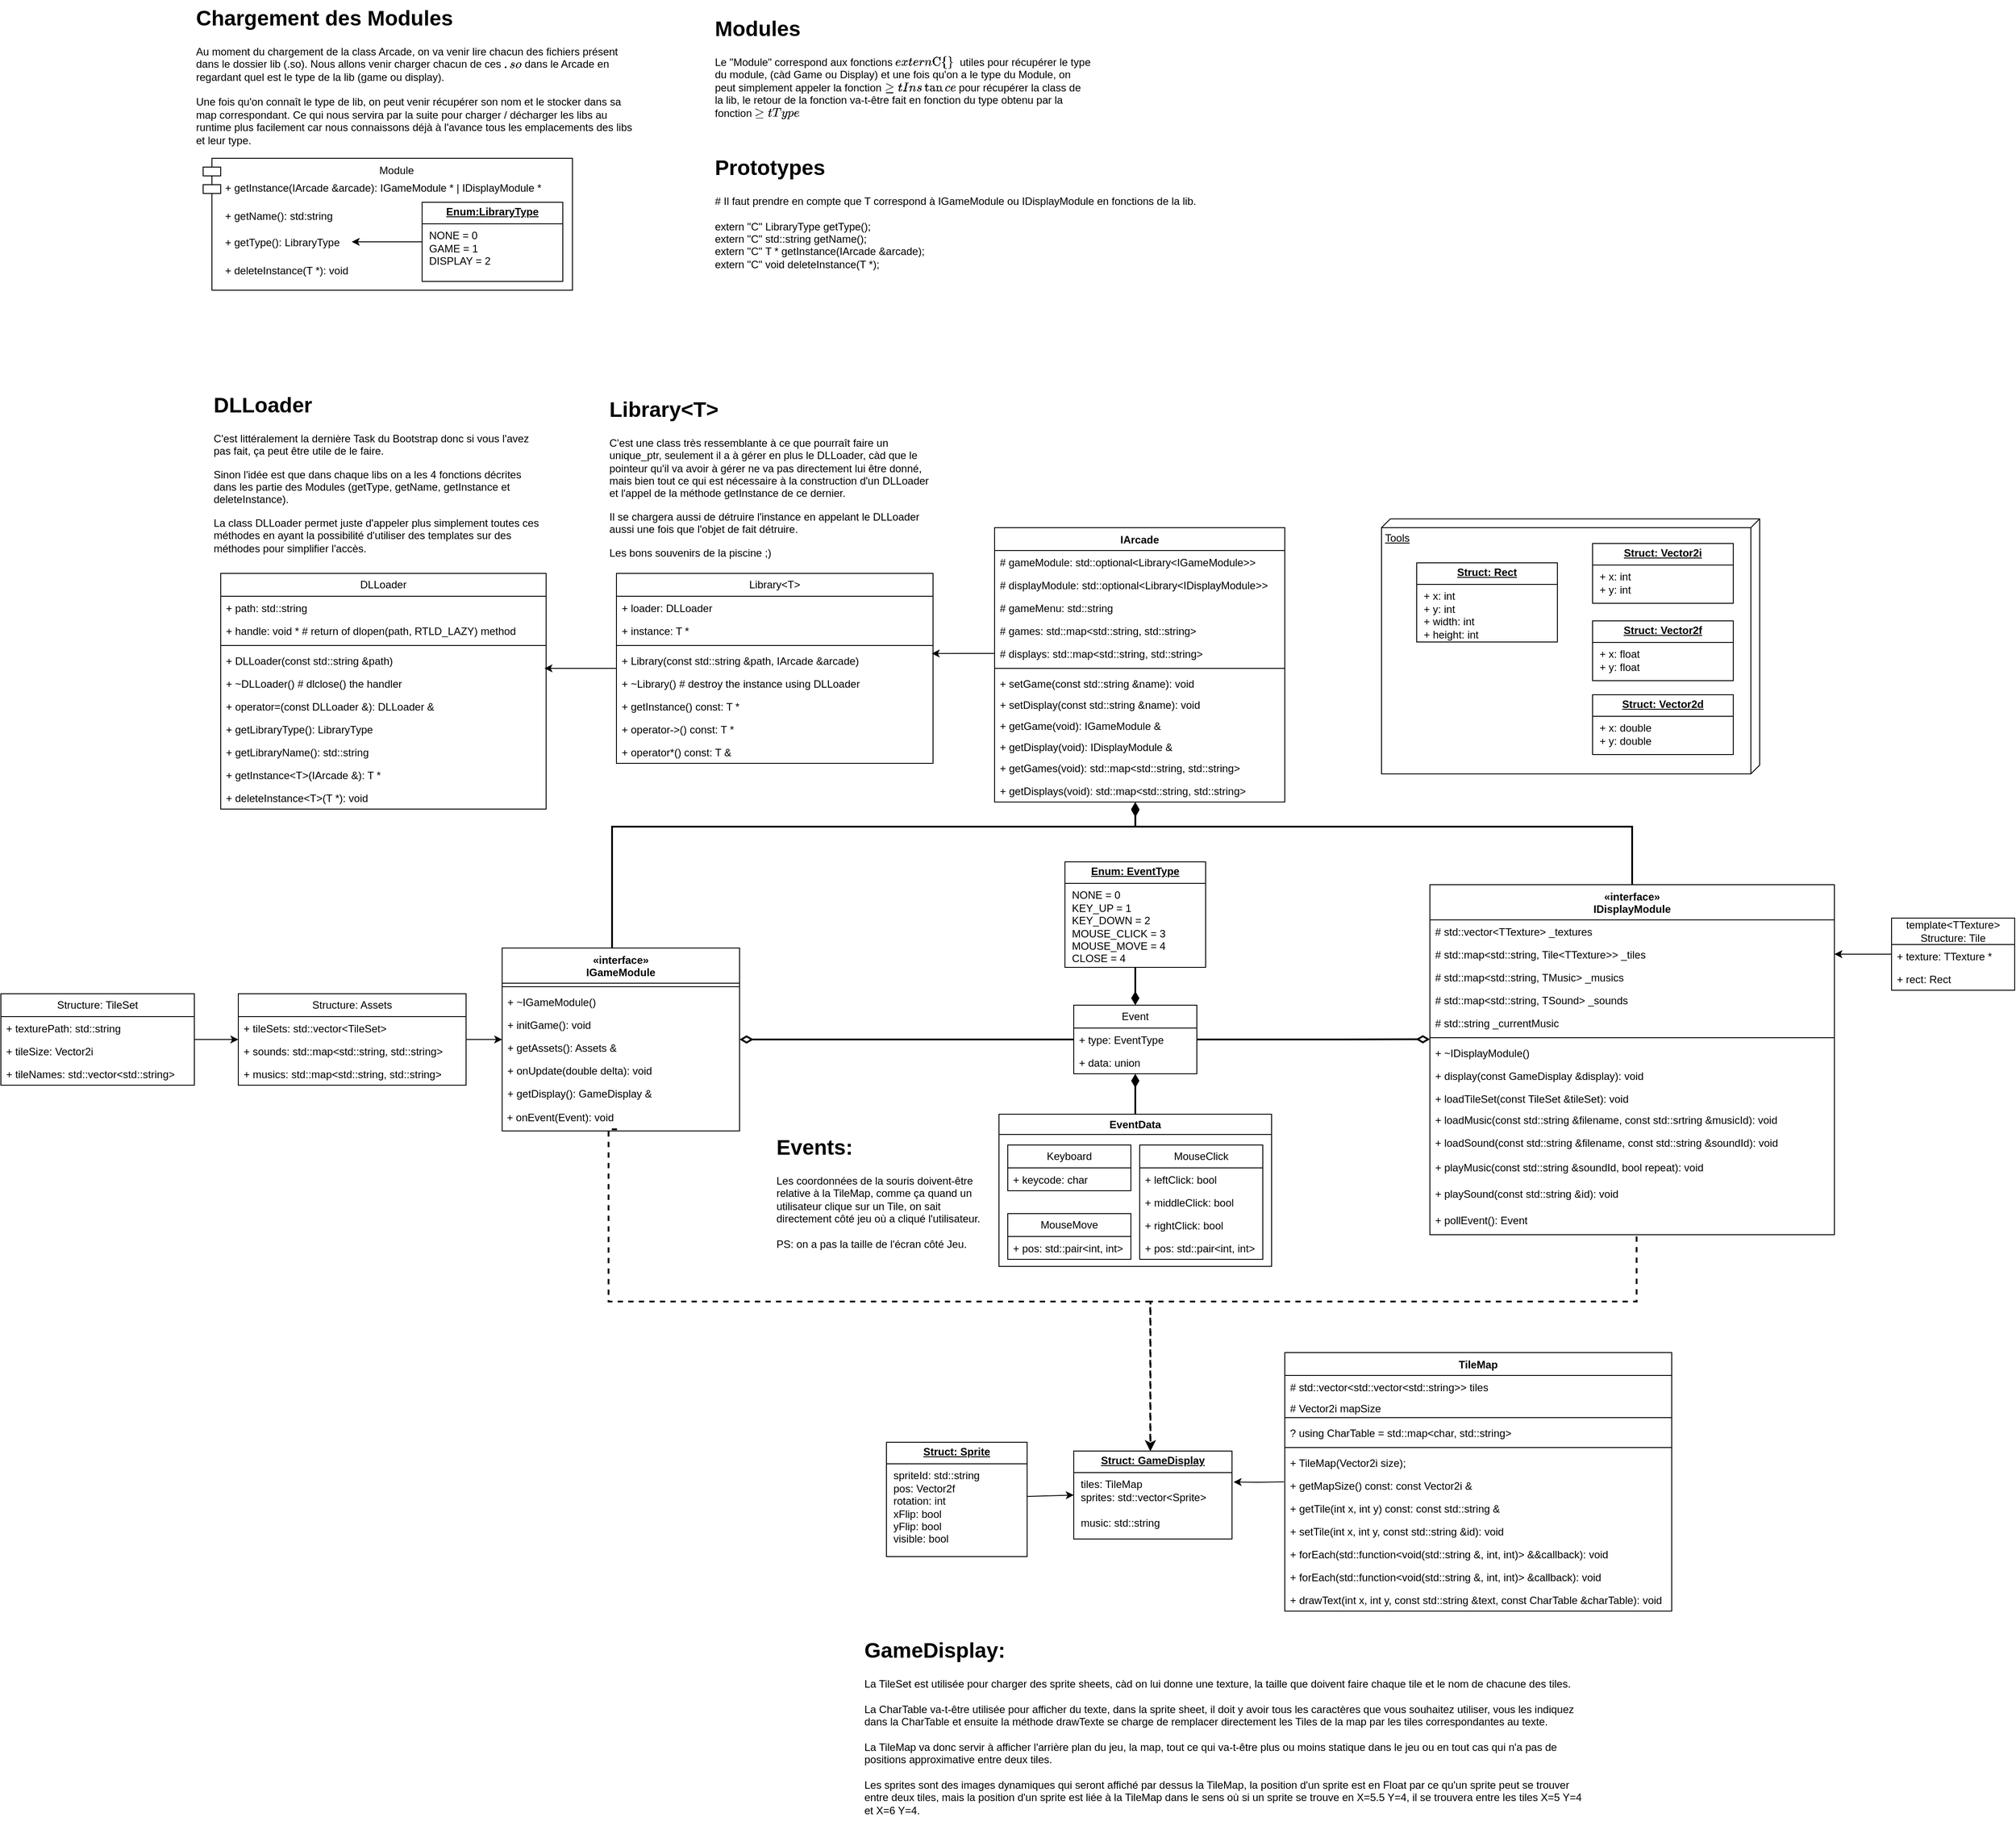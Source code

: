 <mxfile version="24.0.8" type="github">
  <diagram id="C5RBs43oDa-KdzZeNtuy" name="Page-1">
    <mxGraphModel dx="6407" dy="4851" grid="1" gridSize="10" guides="1" tooltips="1" connect="1" arrows="1" fold="1" page="1" pageScale="1" pageWidth="827" pageHeight="1169" math="0" shadow="0">
      <root>
        <mxCell id="WIyWlLk6GJQsqaUBKTNV-0" />
        <mxCell id="WIyWlLk6GJQsqaUBKTNV-1" parent="WIyWlLk6GJQsqaUBKTNV-0" />
        <mxCell id="aNfsqs1KKAg-LSt-RlZ3-6" value="Tools" style="verticalAlign=top;align=left;spacingTop=8;spacingLeft=2;spacingRight=12;shape=cube;size=10;direction=south;fontStyle=4;html=1;whiteSpace=wrap;" parent="WIyWlLk6GJQsqaUBKTNV-1" vertex="1">
          <mxGeometry x="1230" y="-710" width="430" height="290" as="geometry" />
        </mxCell>
        <mxCell id="KaFHptWk-zY7Z1poEmYC-23" style="edgeStyle=orthogonalEdgeStyle;rounded=0;orthogonalLoop=1;jettySize=auto;html=1;strokeWidth=2;endArrow=diamondThin;endFill=1;endSize=10;exitX=0.5;exitY=0.04;exitDx=0;exitDy=0;exitPerimeter=0;entryX=0.485;entryY=1.045;entryDx=0;entryDy=0;entryPerimeter=0;" parent="WIyWlLk6GJQsqaUBKTNV-1" source="KaFHptWk-zY7Z1poEmYC-2" target="IdPDv9dgJC-r_73cXI5t-18" edge="1">
          <mxGeometry relative="1" as="geometry">
            <Array as="points">
              <mxPoint x="355" y="-360" />
              <mxPoint x="951" y="-360" />
            </Array>
            <mxPoint x="950" y="-410" as="targetPoint" />
          </mxGeometry>
        </mxCell>
        <mxCell id="KaFHptWk-zY7Z1poEmYC-2" value="«interface»&lt;br style=&quot;border-color: var(--border-color); font-weight: 400;&quot;&gt;IGameModule" style="swimlane;fontStyle=1;align=center;verticalAlign=top;childLayout=stackLayout;horizontal=1;startSize=40;horizontalStack=0;resizeParent=1;resizeParentMax=0;resizeLast=0;collapsible=1;marginBottom=0;whiteSpace=wrap;html=1;" parent="WIyWlLk6GJQsqaUBKTNV-1" vertex="1">
          <mxGeometry x="230" y="-222" width="270" height="208" as="geometry" />
        </mxCell>
        <mxCell id="KaFHptWk-zY7Z1poEmYC-4" value="" style="line;strokeWidth=1;fillColor=none;align=left;verticalAlign=middle;spacingTop=-1;spacingLeft=3;spacingRight=3;rotatable=0;labelPosition=right;points=[];portConstraint=eastwest;strokeColor=inherit;" parent="KaFHptWk-zY7Z1poEmYC-2" vertex="1">
          <mxGeometry y="40" width="270" height="8" as="geometry" />
        </mxCell>
        <mxCell id="38xna_vCktXDgAspyVVN-0" value="+ ~IGameModule()" style="text;strokeColor=none;fillColor=none;align=left;verticalAlign=top;spacingLeft=4;spacingRight=4;overflow=hidden;rotatable=0;points=[[0,0.5],[1,0.5]];portConstraint=eastwest;whiteSpace=wrap;html=1;" parent="KaFHptWk-zY7Z1poEmYC-2" vertex="1">
          <mxGeometry y="48" width="270" height="26" as="geometry" />
        </mxCell>
        <mxCell id="cOdasdh9hbkGF6RT2Ai4-34" value="+ initGame(): void" style="text;strokeColor=none;fillColor=none;align=left;verticalAlign=top;spacingLeft=4;spacingRight=4;overflow=hidden;rotatable=0;points=[[0,0.5],[1,0.5]];portConstraint=eastwest;whiteSpace=wrap;html=1;" vertex="1" parent="KaFHptWk-zY7Z1poEmYC-2">
          <mxGeometry y="74" width="270" height="26" as="geometry" />
        </mxCell>
        <mxCell id="6steR2QZ-ECjCt31r1JL-2" value="+ getAssets(): Assets &amp;amp;" style="text;strokeColor=none;fillColor=none;align=left;verticalAlign=top;spacingLeft=4;spacingRight=4;overflow=hidden;rotatable=0;points=[[0,0.5],[1,0.5]];portConstraint=eastwest;whiteSpace=wrap;html=1;" parent="KaFHptWk-zY7Z1poEmYC-2" vertex="1">
          <mxGeometry y="100" width="270" height="26" as="geometry" />
        </mxCell>
        <mxCell id="SAdS1VHzF3rAkhDOAL3j-0" value="&lt;div&gt;&lt;span style=&quot;background-color: initial;&quot;&gt;+ onUpdate(double delta): void&lt;/span&gt;&lt;br&gt;&lt;/div&gt;" style="text;strokeColor=none;fillColor=none;align=left;verticalAlign=top;spacingLeft=4;spacingRight=4;overflow=hidden;rotatable=0;points=[[0,0.5],[1,0.5]];portConstraint=eastwest;whiteSpace=wrap;html=1;" parent="KaFHptWk-zY7Z1poEmYC-2" vertex="1">
          <mxGeometry y="126" width="270" height="26" as="geometry" />
        </mxCell>
        <mxCell id="KaFHptWk-zY7Z1poEmYC-5" value="+ getDisplay(): GameDisplay &amp;amp;" style="text;strokeColor=none;fillColor=none;align=left;verticalAlign=top;spacingLeft=4;spacingRight=4;overflow=hidden;rotatable=0;points=[[0,0.5],[1,0.5]];portConstraint=eastwest;whiteSpace=wrap;html=1;" parent="KaFHptWk-zY7Z1poEmYC-2" vertex="1">
          <mxGeometry y="152" width="270" height="26" as="geometry" />
        </mxCell>
        <mxCell id="npStlnrnFKDRnEs1ksKJ-2" value="&amp;nbsp;+ onEvent(Event): void" style="text;html=1;align=left;verticalAlign=middle;whiteSpace=wrap;rounded=0;" parent="KaFHptWk-zY7Z1poEmYC-2" vertex="1">
          <mxGeometry y="178" width="270" height="30" as="geometry" />
        </mxCell>
        <mxCell id="KaFHptWk-zY7Z1poEmYC-24" style="edgeStyle=orthogonalEdgeStyle;rounded=0;orthogonalLoop=1;jettySize=auto;html=1;endArrow=diamondThin;endFill=1;endSize=10;strokeWidth=2;" parent="WIyWlLk6GJQsqaUBKTNV-1" source="KaFHptWk-zY7Z1poEmYC-6" target="KaFHptWk-zY7Z1poEmYC-18" edge="1">
          <mxGeometry relative="1" as="geometry">
            <Array as="points">
              <mxPoint x="1515" y="-360" />
              <mxPoint x="950" y="-360" />
            </Array>
          </mxGeometry>
        </mxCell>
        <mxCell id="KaFHptWk-zY7Z1poEmYC-6" value="«interface»&lt;br style=&quot;border-color: var(--border-color); font-weight: 400;&quot;&gt;IDisplayModule" style="swimlane;fontStyle=1;align=center;verticalAlign=top;childLayout=stackLayout;horizontal=1;startSize=40;horizontalStack=0;resizeParent=1;resizeParentMax=0;resizeLast=0;collapsible=1;marginBottom=0;whiteSpace=wrap;html=1;" parent="WIyWlLk6GJQsqaUBKTNV-1" vertex="1">
          <mxGeometry x="1285" y="-294" width="460" height="398" as="geometry" />
        </mxCell>
        <mxCell id="sR85MrozDsIPAA1m85it-4" value="# std::vector&amp;lt;TTexture&amp;gt; _textures" style="text;strokeColor=none;fillColor=none;align=left;verticalAlign=top;spacingLeft=4;spacingRight=4;overflow=hidden;rotatable=0;points=[[0,0.5],[1,0.5]];portConstraint=eastwest;whiteSpace=wrap;html=1;" parent="KaFHptWk-zY7Z1poEmYC-6" vertex="1">
          <mxGeometry y="40" width="460" height="26" as="geometry" />
        </mxCell>
        <mxCell id="cOdasdh9hbkGF6RT2Ai4-23" value="# std::map&amp;lt;std::string, Tile&amp;lt;TTexture&amp;gt;&amp;gt; _tiles" style="text;strokeColor=none;fillColor=none;align=left;verticalAlign=top;spacingLeft=4;spacingRight=4;overflow=hidden;rotatable=0;points=[[0,0.5],[1,0.5]];portConstraint=eastwest;whiteSpace=wrap;html=1;" vertex="1" parent="KaFHptWk-zY7Z1poEmYC-6">
          <mxGeometry y="66" width="460" height="26" as="geometry" />
        </mxCell>
        <mxCell id="SIB_p-6PVzf6rfN3V-g3-6" value="# std::map&amp;lt;std::string, TMusic&amp;gt; _musics" style="text;strokeColor=none;fillColor=none;align=left;verticalAlign=top;spacingLeft=4;spacingRight=4;overflow=hidden;rotatable=0;points=[[0,0.5],[1,0.5]];portConstraint=eastwest;whiteSpace=wrap;html=1;" parent="KaFHptWk-zY7Z1poEmYC-6" vertex="1">
          <mxGeometry y="92" width="460" height="26" as="geometry" />
        </mxCell>
        <mxCell id="cOdasdh9hbkGF6RT2Ai4-30" value="# std::map&amp;lt;std::string, TSound&amp;gt; _sounds" style="text;strokeColor=none;fillColor=none;align=left;verticalAlign=top;spacingLeft=4;spacingRight=4;overflow=hidden;rotatable=0;points=[[0,0.5],[1,0.5]];portConstraint=eastwest;whiteSpace=wrap;html=1;" vertex="1" parent="KaFHptWk-zY7Z1poEmYC-6">
          <mxGeometry y="118" width="460" height="26" as="geometry" />
        </mxCell>
        <mxCell id="cOdasdh9hbkGF6RT2Ai4-31" value="# std::string _currentMusic" style="text;strokeColor=none;fillColor=none;align=left;verticalAlign=top;spacingLeft=4;spacingRight=4;overflow=hidden;rotatable=0;points=[[0,0.5],[1,0.5]];portConstraint=eastwest;whiteSpace=wrap;html=1;" vertex="1" parent="KaFHptWk-zY7Z1poEmYC-6">
          <mxGeometry y="144" width="460" height="26" as="geometry" />
        </mxCell>
        <mxCell id="KaFHptWk-zY7Z1poEmYC-7" value="" style="line;strokeWidth=1;fillColor=none;align=left;verticalAlign=middle;spacingTop=-1;spacingLeft=3;spacingRight=3;rotatable=0;labelPosition=right;points=[];portConstraint=eastwest;strokeColor=inherit;" parent="KaFHptWk-zY7Z1poEmYC-6" vertex="1">
          <mxGeometry y="170" width="460" height="8" as="geometry" />
        </mxCell>
        <mxCell id="38xna_vCktXDgAspyVVN-1" value="+ ~IDisplayModule()" style="text;strokeColor=none;fillColor=none;align=left;verticalAlign=top;spacingLeft=4;spacingRight=4;overflow=hidden;rotatable=0;points=[[0,0.5],[1,0.5]];portConstraint=eastwest;whiteSpace=wrap;html=1;" parent="KaFHptWk-zY7Z1poEmYC-6" vertex="1">
          <mxGeometry y="178" width="460" height="26" as="geometry" />
        </mxCell>
        <mxCell id="KaFHptWk-zY7Z1poEmYC-8" value="+ display(const GameDisplay &amp;amp;display): void" style="text;strokeColor=none;fillColor=none;align=left;verticalAlign=top;spacingLeft=4;spacingRight=4;overflow=hidden;rotatable=0;points=[[0,0.5],[1,0.5]];portConstraint=eastwest;whiteSpace=wrap;html=1;" parent="KaFHptWk-zY7Z1poEmYC-6" vertex="1">
          <mxGeometry y="204" width="460" height="26" as="geometry" />
        </mxCell>
        <mxCell id="SAdS1VHzF3rAkhDOAL3j-1" value="+ loadTileSet(const TileSet &amp;amp;tileSet): void" style="text;strokeColor=none;fillColor=none;align=left;verticalAlign=top;spacingLeft=4;spacingRight=4;overflow=hidden;rotatable=0;points=[[0,0.5],[1,0.5]];portConstraint=eastwest;whiteSpace=wrap;html=1;" parent="KaFHptWk-zY7Z1poEmYC-6" vertex="1">
          <mxGeometry y="230" width="460" height="24" as="geometry" />
        </mxCell>
        <mxCell id="cOdasdh9hbkGF6RT2Ai4-29" value="+ loadMusic(const std::string &amp;amp;filename, const std::srtring &amp;amp;musicId): void" style="text;strokeColor=none;fillColor=none;align=left;verticalAlign=top;spacingLeft=4;spacingRight=4;overflow=hidden;rotatable=0;points=[[0,0.5],[1,0.5]];portConstraint=eastwest;whiteSpace=wrap;html=1;" vertex="1" parent="KaFHptWk-zY7Z1poEmYC-6">
          <mxGeometry y="254" width="460" height="26" as="geometry" />
        </mxCell>
        <mxCell id="SIB_p-6PVzf6rfN3V-g3-1" value="+ loadSound(const std::string &amp;amp;filename, const std::string &amp;amp;soundId): void" style="text;strokeColor=none;fillColor=none;align=left;verticalAlign=top;spacingLeft=4;spacingRight=4;overflow=hidden;rotatable=0;points=[[0,0.5],[1,0.5]];portConstraint=eastwest;whiteSpace=wrap;html=1;" parent="KaFHptWk-zY7Z1poEmYC-6" vertex="1">
          <mxGeometry y="280" width="460" height="28" as="geometry" />
        </mxCell>
        <mxCell id="SIB_p-6PVzf6rfN3V-g3-2" value="+ playMusic(const std::string &amp;amp;soundId, bool repeat): void" style="text;strokeColor=none;fillColor=none;align=left;verticalAlign=top;spacingLeft=4;spacingRight=4;overflow=hidden;rotatable=0;points=[[0,0.5],[1,0.5]];portConstraint=eastwest;whiteSpace=wrap;html=1;" parent="KaFHptWk-zY7Z1poEmYC-6" vertex="1">
          <mxGeometry y="308" width="460" height="30" as="geometry" />
        </mxCell>
        <mxCell id="SIB_p-6PVzf6rfN3V-g3-3" value="+ playSound(const std::string &amp;amp;id): void" style="text;strokeColor=none;fillColor=none;align=left;verticalAlign=top;spacingLeft=4;spacingRight=4;overflow=hidden;rotatable=0;points=[[0,0.5],[1,0.5]];portConstraint=eastwest;whiteSpace=wrap;html=1;" parent="KaFHptWk-zY7Z1poEmYC-6" vertex="1">
          <mxGeometry y="338" width="460" height="30" as="geometry" />
        </mxCell>
        <mxCell id="SAdS1VHzF3rAkhDOAL3j-2" value="+ pollEvent&lt;span style=&quot;background-color: initial;&quot;&gt;():&amp;nbsp;&lt;/span&gt;&lt;span style=&quot;background-color: initial; border-color: var(--border-color); text-align: center;&quot;&gt;Event&lt;/span&gt;" style="text;strokeColor=none;fillColor=none;align=left;verticalAlign=top;spacingLeft=4;spacingRight=4;overflow=hidden;rotatable=0;points=[[0,0.5],[1,0.5]];portConstraint=eastwest;whiteSpace=wrap;html=1;" parent="KaFHptWk-zY7Z1poEmYC-6" vertex="1">
          <mxGeometry y="368" width="460" height="30" as="geometry" />
        </mxCell>
        <mxCell id="IdPDv9dgJC-r_73cXI5t-34" style="edgeStyle=orthogonalEdgeStyle;rounded=0;orthogonalLoop=1;jettySize=auto;html=1;entryX=1.01;entryY=0.352;entryDx=0;entryDy=0;entryPerimeter=0;" parent="WIyWlLk6GJQsqaUBKTNV-1" target="IdPDv9dgJC-r_73cXI5t-32" edge="1">
          <mxGeometry relative="1" as="geometry">
            <mxPoint x="1119" y="385" as="sourcePoint" />
          </mxGeometry>
        </mxCell>
        <mxCell id="KaFHptWk-zY7Z1poEmYC-18" value="IArcade" style="swimlane;fontStyle=1;align=center;verticalAlign=top;childLayout=stackLayout;horizontal=1;startSize=26;horizontalStack=0;resizeParent=1;resizeParentMax=0;resizeLast=0;collapsible=1;marginBottom=0;whiteSpace=wrap;html=1;" parent="WIyWlLk6GJQsqaUBKTNV-1" vertex="1">
          <mxGeometry x="790" y="-700" width="330" height="312" as="geometry">
            <mxRectangle x="810" y="-650" width="80" height="30" as="alternateBounds" />
          </mxGeometry>
        </mxCell>
        <mxCell id="KaFHptWk-zY7Z1poEmYC-19" value="# gameModule: std::optional&amp;lt;Library&amp;lt;IGameModule&amp;gt;&amp;gt;" style="text;strokeColor=none;fillColor=none;align=left;verticalAlign=top;spacingLeft=4;spacingRight=4;overflow=hidden;rotatable=0;points=[[0,0.5],[1,0.5]];portConstraint=eastwest;whiteSpace=wrap;html=1;" parent="KaFHptWk-zY7Z1poEmYC-18" vertex="1">
          <mxGeometry y="26" width="330" height="26" as="geometry" />
        </mxCell>
        <mxCell id="KaFHptWk-zY7Z1poEmYC-22" value="# displayModule: std::optional&amp;lt;Library&amp;lt;IDisplayModule&amp;gt;&amp;gt;" style="text;strokeColor=none;fillColor=none;align=left;verticalAlign=top;spacingLeft=4;spacingRight=4;overflow=hidden;rotatable=0;points=[[0,0.5],[1,0.5]];portConstraint=eastwest;whiteSpace=wrap;html=1;" parent="KaFHptWk-zY7Z1poEmYC-18" vertex="1">
          <mxGeometry y="52" width="330" height="26" as="geometry" />
        </mxCell>
        <mxCell id="xLZKU2_GyRi5tWtyGkqR-31" value="# gameMenu: std::string" style="text;strokeColor=none;fillColor=none;align=left;verticalAlign=top;spacingLeft=4;spacingRight=4;overflow=hidden;rotatable=0;points=[[0,0.5],[1,0.5]];portConstraint=eastwest;whiteSpace=wrap;html=1;" parent="KaFHptWk-zY7Z1poEmYC-18" vertex="1">
          <mxGeometry y="78" width="330" height="26" as="geometry" />
        </mxCell>
        <mxCell id="xLZKU2_GyRi5tWtyGkqR-32" value="# games: std::map&amp;lt;std::string, std::string&amp;gt;" style="text;strokeColor=none;fillColor=none;align=left;verticalAlign=top;spacingLeft=4;spacingRight=4;overflow=hidden;rotatable=0;points=[[0,0.5],[1,0.5]];portConstraint=eastwest;whiteSpace=wrap;html=1;" parent="KaFHptWk-zY7Z1poEmYC-18" vertex="1">
          <mxGeometry y="104" width="330" height="26" as="geometry" />
        </mxCell>
        <mxCell id="xLZKU2_GyRi5tWtyGkqR-33" value="# displays: std::map&amp;lt;std::string, std::string&amp;gt;" style="text;strokeColor=none;fillColor=none;align=left;verticalAlign=top;spacingLeft=4;spacingRight=4;overflow=hidden;rotatable=0;points=[[0,0.5],[1,0.5]];portConstraint=eastwest;whiteSpace=wrap;html=1;" parent="KaFHptWk-zY7Z1poEmYC-18" vertex="1">
          <mxGeometry y="130" width="330" height="26" as="geometry" />
        </mxCell>
        <mxCell id="KaFHptWk-zY7Z1poEmYC-20" value="" style="line;strokeWidth=1;fillColor=none;align=left;verticalAlign=middle;spacingTop=-1;spacingLeft=3;spacingRight=3;rotatable=0;labelPosition=right;points=[];portConstraint=eastwest;strokeColor=inherit;" parent="KaFHptWk-zY7Z1poEmYC-18" vertex="1">
          <mxGeometry y="156" width="330" height="8" as="geometry" />
        </mxCell>
        <mxCell id="EcLRXReeeCruo8sAPclI-0" value="+ setGame(const std::string &amp;amp;name): void" style="text;strokeColor=none;fillColor=none;align=left;verticalAlign=top;spacingLeft=4;spacingRight=4;overflow=hidden;rotatable=0;points=[[0,0.5],[1,0.5]];portConstraint=eastwest;whiteSpace=wrap;html=1;" parent="KaFHptWk-zY7Z1poEmYC-18" vertex="1">
          <mxGeometry y="164" width="330" height="24" as="geometry" />
        </mxCell>
        <mxCell id="KaFHptWk-zY7Z1poEmYC-21" value="+ setDisplay(const std::string &amp;amp;name): void" style="text;strokeColor=none;fillColor=none;align=left;verticalAlign=top;spacingLeft=4;spacingRight=4;overflow=hidden;rotatable=0;points=[[0,0.5],[1,0.5]];portConstraint=eastwest;whiteSpace=wrap;html=1;" parent="KaFHptWk-zY7Z1poEmYC-18" vertex="1">
          <mxGeometry y="188" width="330" height="24" as="geometry" />
        </mxCell>
        <mxCell id="KaFHptWk-zY7Z1poEmYC-26" value="+ getGame(void): IGameModule &amp;amp;" style="text;strokeColor=none;fillColor=none;align=left;verticalAlign=top;spacingLeft=4;spacingRight=4;overflow=hidden;rotatable=0;points=[[0,0.5],[1,0.5]];portConstraint=eastwest;whiteSpace=wrap;html=1;" parent="KaFHptWk-zY7Z1poEmYC-18" vertex="1">
          <mxGeometry y="212" width="330" height="24" as="geometry" />
        </mxCell>
        <mxCell id="KaFHptWk-zY7Z1poEmYC-27" value="+ getDisplay(void): IDisplayModule &amp;amp;" style="text;strokeColor=none;fillColor=none;align=left;verticalAlign=top;spacingLeft=4;spacingRight=4;overflow=hidden;rotatable=0;points=[[0,0.5],[1,0.5]];portConstraint=eastwest;whiteSpace=wrap;html=1;" parent="KaFHptWk-zY7Z1poEmYC-18" vertex="1">
          <mxGeometry y="236" width="330" height="24" as="geometry" />
        </mxCell>
        <mxCell id="IdPDv9dgJC-r_73cXI5t-17" value="+ getGames(void): std::map&amp;lt;std::string, std::string&amp;gt;" style="text;strokeColor=none;fillColor=none;align=left;verticalAlign=top;spacingLeft=4;spacingRight=4;overflow=hidden;rotatable=0;points=[[0,0.5],[1,0.5]];portConstraint=eastwest;whiteSpace=wrap;html=1;" parent="KaFHptWk-zY7Z1poEmYC-18" vertex="1">
          <mxGeometry y="260" width="330" height="26" as="geometry" />
        </mxCell>
        <mxCell id="IdPDv9dgJC-r_73cXI5t-18" value="+ getDisplays(void): std::map&amp;lt;std::string, std::string&amp;gt;" style="text;strokeColor=none;fillColor=none;align=left;verticalAlign=top;spacingLeft=4;spacingRight=4;overflow=hidden;rotatable=0;points=[[0,0.5],[1,0.5]];portConstraint=eastwest;whiteSpace=wrap;html=1;" parent="KaFHptWk-zY7Z1poEmYC-18" vertex="1">
          <mxGeometry y="286" width="330" height="26" as="geometry" />
        </mxCell>
        <mxCell id="SIB_p-6PVzf6rfN3V-g3-20" style="edgeStyle=orthogonalEdgeStyle;rounded=0;orthogonalLoop=1;jettySize=auto;html=1;endArrow=diamondThin;endFill=0;endSize=10;strokeWidth=2;" parent="WIyWlLk6GJQsqaUBKTNV-1" source="0RhT2zRUCGfHNPgkeaA6-0" target="KaFHptWk-zY7Z1poEmYC-2" edge="1">
          <mxGeometry relative="1" as="geometry" />
        </mxCell>
        <mxCell id="0RhT2zRUCGfHNPgkeaA6-0" value="Event" style="swimlane;fontStyle=0;childLayout=stackLayout;horizontal=1;startSize=26;fillColor=none;horizontalStack=0;resizeParent=1;resizeParentMax=0;resizeLast=0;collapsible=1;marginBottom=0;whiteSpace=wrap;html=1;" parent="WIyWlLk6GJQsqaUBKTNV-1" vertex="1">
          <mxGeometry x="880" y="-157" width="140" height="78" as="geometry" />
        </mxCell>
        <mxCell id="0RhT2zRUCGfHNPgkeaA6-1" value="+ type: EventType" style="text;strokeColor=none;fillColor=none;align=left;verticalAlign=top;spacingLeft=4;spacingRight=4;overflow=hidden;rotatable=0;points=[[0,0.5],[1,0.5]];portConstraint=eastwest;whiteSpace=wrap;html=1;" parent="0RhT2zRUCGfHNPgkeaA6-0" vertex="1">
          <mxGeometry y="26" width="140" height="26" as="geometry" />
        </mxCell>
        <mxCell id="0RhT2zRUCGfHNPgkeaA6-2" value="+ data: union" style="text;strokeColor=none;fillColor=none;align=left;verticalAlign=top;spacingLeft=4;spacingRight=4;overflow=hidden;rotatable=0;points=[[0,0.5],[1,0.5]];portConstraint=eastwest;whiteSpace=wrap;html=1;" parent="0RhT2zRUCGfHNPgkeaA6-0" vertex="1">
          <mxGeometry y="52" width="140" height="26" as="geometry" />
        </mxCell>
        <mxCell id="SIB_p-6PVzf6rfN3V-g3-14" style="edgeStyle=orthogonalEdgeStyle;rounded=0;orthogonalLoop=1;jettySize=auto;html=1;strokeWidth=2;endArrow=diamondThin;endFill=1;endSize=10;" parent="WIyWlLk6GJQsqaUBKTNV-1" source="0RhT2zRUCGfHNPgkeaA6-5" target="0RhT2zRUCGfHNPgkeaA6-0" edge="1">
          <mxGeometry relative="1" as="geometry" />
        </mxCell>
        <mxCell id="0RhT2zRUCGfHNPgkeaA6-5" value="EventData" style="swimlane;whiteSpace=wrap;html=1;" parent="WIyWlLk6GJQsqaUBKTNV-1" vertex="1">
          <mxGeometry x="795" y="-33" width="310" height="173" as="geometry" />
        </mxCell>
        <mxCell id="0RhT2zRUCGfHNPgkeaA6-10" value="MouseClick" style="swimlane;fontStyle=0;childLayout=stackLayout;horizontal=1;startSize=26;fillColor=none;horizontalStack=0;resizeParent=1;resizeParentMax=0;resizeLast=0;collapsible=1;marginBottom=0;whiteSpace=wrap;html=1;" parent="0RhT2zRUCGfHNPgkeaA6-5" vertex="1">
          <mxGeometry x="160" y="35" width="140" height="130" as="geometry" />
        </mxCell>
        <mxCell id="0RhT2zRUCGfHNPgkeaA6-11" value="+ leftClick: bool" style="text;strokeColor=none;fillColor=none;align=left;verticalAlign=top;spacingLeft=4;spacingRight=4;overflow=hidden;rotatable=0;points=[[0,0.5],[1,0.5]];portConstraint=eastwest;whiteSpace=wrap;html=1;" parent="0RhT2zRUCGfHNPgkeaA6-10" vertex="1">
          <mxGeometry y="26" width="140" height="26" as="geometry" />
        </mxCell>
        <mxCell id="0RhT2zRUCGfHNPgkeaA6-12" value="+ middleClick: bool" style="text;strokeColor=none;fillColor=none;align=left;verticalAlign=top;spacingLeft=4;spacingRight=4;overflow=hidden;rotatable=0;points=[[0,0.5],[1,0.5]];portConstraint=eastwest;whiteSpace=wrap;html=1;" parent="0RhT2zRUCGfHNPgkeaA6-10" vertex="1">
          <mxGeometry y="52" width="140" height="26" as="geometry" />
        </mxCell>
        <mxCell id="0RhT2zRUCGfHNPgkeaA6-13" value="+ rightClick: bool" style="text;strokeColor=none;fillColor=none;align=left;verticalAlign=top;spacingLeft=4;spacingRight=4;overflow=hidden;rotatable=0;points=[[0,0.5],[1,0.5]];portConstraint=eastwest;whiteSpace=wrap;html=1;" parent="0RhT2zRUCGfHNPgkeaA6-10" vertex="1">
          <mxGeometry y="78" width="140" height="26" as="geometry" />
        </mxCell>
        <mxCell id="0RhT2zRUCGfHNPgkeaA6-14" value="+ pos: std::pair&amp;lt;int, int&amp;gt;" style="text;strokeColor=none;fillColor=none;align=left;verticalAlign=top;spacingLeft=4;spacingRight=4;overflow=hidden;rotatable=0;points=[[0,0.5],[1,0.5]];portConstraint=eastwest;whiteSpace=wrap;html=1;" parent="0RhT2zRUCGfHNPgkeaA6-10" vertex="1">
          <mxGeometry y="104" width="140" height="26" as="geometry" />
        </mxCell>
        <mxCell id="0RhT2zRUCGfHNPgkeaA6-6" value="Keyboard" style="swimlane;fontStyle=0;childLayout=stackLayout;horizontal=1;startSize=26;fillColor=none;horizontalStack=0;resizeParent=1;resizeParentMax=0;resizeLast=0;collapsible=1;marginBottom=0;whiteSpace=wrap;html=1;" parent="0RhT2zRUCGfHNPgkeaA6-5" vertex="1">
          <mxGeometry x="10" y="35" width="140" height="52" as="geometry" />
        </mxCell>
        <mxCell id="0RhT2zRUCGfHNPgkeaA6-7" value="+ keycode: char" style="text;strokeColor=none;fillColor=none;align=left;verticalAlign=top;spacingLeft=4;spacingRight=4;overflow=hidden;rotatable=0;points=[[0,0.5],[1,0.5]];portConstraint=eastwest;whiteSpace=wrap;html=1;" parent="0RhT2zRUCGfHNPgkeaA6-6" vertex="1">
          <mxGeometry y="26" width="140" height="26" as="geometry" />
        </mxCell>
        <mxCell id="WVZONL04CU4_u1YpisCy-0" value="MouseMove" style="swimlane;fontStyle=0;childLayout=stackLayout;horizontal=1;startSize=26;fillColor=none;horizontalStack=0;resizeParent=1;resizeParentMax=0;resizeLast=0;collapsible=1;marginBottom=0;whiteSpace=wrap;html=1;" parent="0RhT2zRUCGfHNPgkeaA6-5" vertex="1">
          <mxGeometry x="10" y="113" width="140" height="52" as="geometry" />
        </mxCell>
        <mxCell id="WVZONL04CU4_u1YpisCy-1" value="+ pos: std::pair&amp;lt;int, int&amp;gt;" style="text;strokeColor=none;fillColor=none;align=left;verticalAlign=top;spacingLeft=4;spacingRight=4;overflow=hidden;rotatable=0;points=[[0,0.5],[1,0.5]];portConstraint=eastwest;whiteSpace=wrap;html=1;" parent="WVZONL04CU4_u1YpisCy-0" vertex="1">
          <mxGeometry y="26" width="140" height="26" as="geometry" />
        </mxCell>
        <mxCell id="SIB_p-6PVzf6rfN3V-g3-13" style="edgeStyle=orthogonalEdgeStyle;rounded=0;orthogonalLoop=1;jettySize=auto;html=1;strokeWidth=2;endArrow=diamondThin;endFill=1;endSize=10;" parent="WIyWlLk6GJQsqaUBKTNV-1" source="0RhT2zRUCGfHNPgkeaA6-17" target="0RhT2zRUCGfHNPgkeaA6-0" edge="1">
          <mxGeometry relative="1" as="geometry" />
        </mxCell>
        <mxCell id="0RhT2zRUCGfHNPgkeaA6-17" value="&lt;p style=&quot;margin:0px;margin-top:4px;text-align:center;text-decoration:underline;&quot;&gt;&lt;b&gt;Enum: EventType&lt;/b&gt;&lt;/p&gt;&lt;hr size=&quot;1&quot; style=&quot;border-style:solid;&quot;&gt;&lt;p style=&quot;margin:0px;margin-left:8px;&quot;&gt;NONE = 0&lt;/p&gt;&lt;p style=&quot;margin:0px;margin-left:8px;&quot;&gt;KEY_UP = 1&lt;/p&gt;&lt;p style=&quot;margin:0px;margin-left:8px;&quot;&gt;KEY_DOWN = 2&lt;br&gt;MOUSE_CLICK = 3&lt;/p&gt;&lt;p style=&quot;margin:0px;margin-left:8px;&quot;&gt;MOUSE_MOVE = 4&lt;/p&gt;&lt;p style=&quot;margin:0px;margin-left:8px;&quot;&gt;CLOSE = 4&lt;/p&gt;" style="verticalAlign=top;align=left;overflow=fill;html=1;whiteSpace=wrap;" parent="WIyWlLk6GJQsqaUBKTNV-1" vertex="1">
          <mxGeometry x="870" y="-320" width="160" height="120" as="geometry" />
        </mxCell>
        <mxCell id="0RhT2zRUCGfHNPgkeaA6-19" style="edgeStyle=orthogonalEdgeStyle;rounded=0;orthogonalLoop=1;jettySize=auto;html=1;dashed=1;strokeWidth=2;entryX=0.485;entryY=0;entryDx=0;entryDy=0;entryPerimeter=0;exitX=0.511;exitY=1.067;exitDx=0;exitDy=0;exitPerimeter=0;" parent="WIyWlLk6GJQsqaUBKTNV-1" source="SAdS1VHzF3rAkhDOAL3j-2" target="IdPDv9dgJC-r_73cXI5t-32" edge="1">
          <mxGeometry relative="1" as="geometry">
            <Array as="points">
              <mxPoint x="1520" y="180" />
              <mxPoint x="967" y="180" />
            </Array>
            <mxPoint x="1520" y="110" as="sourcePoint" />
            <mxPoint x="967.003" y="290" as="targetPoint" />
          </mxGeometry>
        </mxCell>
        <mxCell id="SIB_p-6PVzf6rfN3V-g3-19" style="edgeStyle=orthogonalEdgeStyle;rounded=0;orthogonalLoop=1;jettySize=auto;html=1;endArrow=diamondThin;endFill=0;endSize=10;strokeWidth=2;exitX=1;exitY=0.5;exitDx=0;exitDy=0;" parent="WIyWlLk6GJQsqaUBKTNV-1" source="0RhT2zRUCGfHNPgkeaA6-1" edge="1">
          <mxGeometry relative="1" as="geometry">
            <mxPoint x="1025" y="-118.25" as="sourcePoint" />
            <mxPoint x="1285" y="-118.25" as="targetPoint" />
          </mxGeometry>
        </mxCell>
        <mxCell id="SIB_p-6PVzf6rfN3V-g3-7" style="edgeStyle=orthogonalEdgeStyle;rounded=0;orthogonalLoop=1;jettySize=auto;html=1;strokeWidth=2;dashed=1;exitX=0.484;exitY=0.936;exitDx=0;exitDy=0;exitPerimeter=0;" parent="WIyWlLk6GJQsqaUBKTNV-1" source="npStlnrnFKDRnEs1ksKJ-2" target="IdPDv9dgJC-r_73cXI5t-32" edge="1">
          <mxGeometry relative="1" as="geometry">
            <mxPoint x="349.6" y="3.75" as="sourcePoint" />
            <mxPoint x="967" y="290" as="targetPoint" />
            <Array as="points">
              <mxPoint x="351" y="180" />
              <mxPoint x="967" y="180" />
            </Array>
          </mxGeometry>
        </mxCell>
        <mxCell id="IdPDv9dgJC-r_73cXI5t-8" value="&lt;h1 style=&quot;margin-top: 0px;&quot;&gt;GameDisplay:&lt;/h1&gt;&lt;div&gt;La TileSet est utilisée pour charger des sprite sheets, càd on lui donne une texture, la taille que doivent faire chaque tile et le nom de chacune des tiles.&lt;/div&gt;&lt;div&gt;&lt;br&gt;&lt;/div&gt;&lt;div&gt;La CharTable va-t-être utilisée pour afficher du texte, dans la sprite sheet, il doit y avoir tous les caractères que vous souhaitez utiliser, vous les indiquez dans la CharTable et ensuite la méthode drawTexte se charge de remplacer directement les Tiles de la map par les tiles correspondantes au texte.&lt;/div&gt;&lt;div&gt;&lt;br&gt;&lt;/div&gt;&lt;div&gt;La TileMap va donc servir à afficher l&#39;arrière plan du jeu, la map, tout ce qui va-t-être plus ou moins statique dans le jeu ou en tout cas qui n&#39;a pas de positions approximative entre deux tiles.&lt;/div&gt;&lt;div&gt;&lt;br&gt;&lt;/div&gt;&lt;div&gt;Les sprites sont des images dynamiques qui seront affiché par dessus la TileMap, la position d&#39;un sprite est en Float par ce qu&#39;un sprite peut se trouver entre deux tiles, mais la position d&#39;un sprite est liée à la TileMap dans le sens où si un sprite se trouve en X=5.5 Y=4, il se trouvera entre les tiles X=5 Y=4 et X=6 Y=4.&lt;/div&gt;" style="text;html=1;whiteSpace=wrap;overflow=hidden;rounded=0;" parent="WIyWlLk6GJQsqaUBKTNV-1" vertex="1">
          <mxGeometry x="640" y="556" width="830" height="230" as="geometry" />
        </mxCell>
        <mxCell id="IdPDv9dgJC-r_73cXI5t-33" style="rounded=0;orthogonalLoop=1;jettySize=auto;html=1;entryX=0;entryY=0.5;entryDx=0;entryDy=0;exitX=0.996;exitY=0.474;exitDx=0;exitDy=0;exitPerimeter=0;" parent="WIyWlLk6GJQsqaUBKTNV-1" source="IdPDv9dgJC-r_73cXI5t-16" target="IdPDv9dgJC-r_73cXI5t-32" edge="1">
          <mxGeometry relative="1" as="geometry" />
        </mxCell>
        <mxCell id="IdPDv9dgJC-r_73cXI5t-16" value="&lt;p style=&quot;margin:0px;margin-top:4px;text-align:center;text-decoration:underline;&quot;&gt;&lt;b&gt;Struct: Sprite&lt;/b&gt;&lt;/p&gt;&lt;hr size=&quot;1&quot; style=&quot;border-style:solid;&quot;&gt;&lt;p style=&quot;margin:0px;margin-left:8px;&quot;&gt;spriteId: std::string&lt;/p&gt;&lt;p style=&quot;margin:0px;margin-left:8px;&quot;&gt;pos: Vector2f&lt;/p&gt;&lt;p style=&quot;margin:0px;margin-left:8px;&quot;&gt;rotation: int&lt;/p&gt;&lt;p style=&quot;margin:0px;margin-left:8px;&quot;&gt;xFlip: bool&lt;/p&gt;&lt;p style=&quot;margin:0px;margin-left:8px;&quot;&gt;yFlip: bool&lt;/p&gt;&lt;p style=&quot;margin:0px;margin-left:8px;&quot;&gt;visible: bool&lt;/p&gt;" style="verticalAlign=top;align=left;overflow=fill;html=1;whiteSpace=wrap;" parent="WIyWlLk6GJQsqaUBKTNV-1" vertex="1">
          <mxGeometry x="667" y="340" width="160" height="130" as="geometry" />
        </mxCell>
        <mxCell id="IdPDv9dgJC-r_73cXI5t-21" value="&lt;h1 style=&quot;margin-top: 0px;&quot;&gt;Events:&lt;/h1&gt;&lt;div&gt;Les coordonnées de la souris doivent-être relative à la TileMap, comme ça quand un utilisateur clique sur un Tile, on sait directement côté jeu où a cliqué l&#39;utilisateur.&lt;/div&gt;&lt;div&gt;&lt;br&gt;&lt;/div&gt;&lt;div&gt;PS: on a pas la taille de l&#39;écran côté Jeu.&lt;/div&gt;" style="text;html=1;whiteSpace=wrap;overflow=hidden;rounded=0;" parent="WIyWlLk6GJQsqaUBKTNV-1" vertex="1">
          <mxGeometry x="540" y="-16" width="250" height="153" as="geometry" />
        </mxCell>
        <mxCell id="IdPDv9dgJC-r_73cXI5t-23" value="Module" style="shape=module;align=left;spacingLeft=20;align=center;verticalAlign=top;whiteSpace=wrap;html=1;" parent="WIyWlLk6GJQsqaUBKTNV-1" vertex="1">
          <mxGeometry x="-110" y="-1120" width="420" height="150" as="geometry" />
        </mxCell>
        <mxCell id="IdPDv9dgJC-r_73cXI5t-24" value="+ getType(): LibraryType" style="text;strokeColor=none;fillColor=none;align=left;verticalAlign=top;spacingLeft=4;spacingRight=4;overflow=hidden;rotatable=0;points=[[0,0.5],[1,0.5]];portConstraint=eastwest;whiteSpace=wrap;html=1;" parent="WIyWlLk6GJQsqaUBKTNV-1" vertex="1">
          <mxGeometry x="-91" y="-1038" width="150" height="26" as="geometry" />
        </mxCell>
        <mxCell id="IdPDv9dgJC-r_73cXI5t-26" style="edgeStyle=orthogonalEdgeStyle;rounded=0;orthogonalLoop=1;jettySize=auto;html=1;" parent="WIyWlLk6GJQsqaUBKTNV-1" source="IdPDv9dgJC-r_73cXI5t-25" target="IdPDv9dgJC-r_73cXI5t-24" edge="1">
          <mxGeometry relative="1" as="geometry" />
        </mxCell>
        <mxCell id="IdPDv9dgJC-r_73cXI5t-25" value="&lt;p style=&quot;margin:0px;margin-top:4px;text-align:center;text-decoration:underline;&quot;&gt;&lt;b&gt;Enum:LibraryType&lt;/b&gt;&lt;/p&gt;&lt;hr size=&quot;1&quot; style=&quot;border-style:solid;&quot;&gt;&lt;p style=&quot;margin:0px;margin-left:8px;&quot;&gt;NONE = 0&lt;br&gt;GAME = 1&lt;br&gt;DISPLAY = 2&lt;/p&gt;" style="verticalAlign=top;align=left;overflow=fill;html=1;whiteSpace=wrap;" parent="WIyWlLk6GJQsqaUBKTNV-1" vertex="1">
          <mxGeometry x="139" y="-1070" width="160" height="90" as="geometry" />
        </mxCell>
        <mxCell id="IdPDv9dgJC-r_73cXI5t-27" value="+ getInstance(IArcade &amp;amp;arcade): IGameModule * | IDisplayModule *" style="text;strokeColor=none;fillColor=none;align=left;verticalAlign=top;spacingLeft=4;spacingRight=4;overflow=hidden;rotatable=0;points=[[0,0.5],[1,0.5]];portConstraint=eastwest;whiteSpace=wrap;html=1;" parent="WIyWlLk6GJQsqaUBKTNV-1" vertex="1">
          <mxGeometry x="-91" y="-1100" width="390" height="26" as="geometry" />
        </mxCell>
        <mxCell id="IdPDv9dgJC-r_73cXI5t-32" value="&lt;p style=&quot;margin:0px;margin-top:4px;text-align:center;text-decoration:underline;&quot;&gt;&lt;b&gt;Struct: GameDisplay&lt;/b&gt;&lt;/p&gt;&lt;hr size=&quot;1&quot; style=&quot;border-style:solid;&quot;&gt;&lt;p style=&quot;margin:0px;margin-left:8px;&quot;&gt;tiles: TileMap&lt;br&gt;sprites: std::vector&amp;lt;Sprite&amp;gt;&lt;/p&gt;&lt;p style=&quot;margin:0px;margin-left:8px;&quot;&gt;&lt;br&gt;&lt;/p&gt;&lt;p style=&quot;margin:0px;margin-left:8px;&quot;&gt;music: std::string&lt;/p&gt;" style="verticalAlign=top;align=left;overflow=fill;html=1;whiteSpace=wrap;" parent="WIyWlLk6GJQsqaUBKTNV-1" vertex="1">
          <mxGeometry x="880" y="350" width="180" height="100" as="geometry" />
        </mxCell>
        <mxCell id="IdPDv9dgJC-r_73cXI5t-35" value="&lt;h1 style=&quot;margin-top: 0px;&quot;&gt;Modules&lt;/h1&gt;&lt;p&gt;Le &quot;Module&quot; correspond aux fonctions `extern &quot;C&quot; {}`&amp;nbsp; utiles pour récupérer le type du module, (càd Game ou Display) et une fois qu&#39;on a le type du Module, on peut simplement appeler la fonction `getInstance` pour récupérer la class de la lib, le retour de la fonction va-t-être fait en fonction du type obtenu par la fonction `getType`&lt;/p&gt;" style="text;html=1;whiteSpace=wrap;overflow=hidden;rounded=0;" parent="WIyWlLk6GJQsqaUBKTNV-1" vertex="1">
          <mxGeometry x="470" y="-1288" width="430" height="128" as="geometry" />
        </mxCell>
        <mxCell id="IdPDv9dgJC-r_73cXI5t-36" value="&lt;h1 style=&quot;margin-top: 0px;&quot;&gt;Prototypes&lt;/h1&gt;&lt;div&gt;# Il faut prendre en compte que T correspond à IGameModule ou IDisplayModule en fonctions de la lib.&lt;/div&gt;&lt;div&gt;&lt;br&gt;&lt;/div&gt;&lt;div&gt;extern &quot;C&quot; LibraryType getType();&lt;br&gt;&lt;/div&gt;&lt;div&gt;extern &quot;C&quot; std::string getName();&lt;/div&gt;&lt;div&gt;extern &quot;C&quot;&amp;nbsp;&lt;span style=&quot;background-color: initial;&quot;&gt;T * getInstance(IArcade &amp;amp;arcade);&lt;/span&gt;&lt;/div&gt;&lt;div&gt;extern &quot;C&quot; void deleteInstance(T *);&lt;/div&gt;" style="text;html=1;whiteSpace=wrap;overflow=hidden;rounded=0;" parent="WIyWlLk6GJQsqaUBKTNV-1" vertex="1">
          <mxGeometry x="470" y="-1130" width="560" height="150" as="geometry" />
        </mxCell>
        <mxCell id="aNfsqs1KKAg-LSt-RlZ3-2" value="&lt;h1 style=&quot;margin-top: 0px;&quot;&gt;Chargement des Modules&lt;/h1&gt;&lt;div&gt;Au moment du chargement de la class Arcade, on va venir lire chacun des fichiers présent dans le dossier lib (.so). Nous allons venir charger chacun de ces `.so` dans le Arcade en regardant quel est le type de la lib (game ou display).&lt;/div&gt;&lt;div&gt;&lt;br&gt;&lt;/div&gt;&lt;div&gt;Une fois qu&#39;on connaît le type de lib, on peut venir récupérer son nom et le stocker dans sa map correspondant. Ce qui nous servira par la suite pour charger / décharger les libs au runtime plus facilement car nous connaissons déjà à l&#39;avance tous les emplacements des libs et leur type.&lt;br&gt;&lt;/div&gt;" style="text;html=1;whiteSpace=wrap;overflow=hidden;rounded=0;" parent="WIyWlLk6GJQsqaUBKTNV-1" vertex="1">
          <mxGeometry x="-120" y="-1300" width="510" height="180" as="geometry" />
        </mxCell>
        <mxCell id="aNfsqs1KKAg-LSt-RlZ3-3" value="&lt;p style=&quot;margin:0px;margin-top:4px;text-align:center;text-decoration:underline;&quot;&gt;&lt;b&gt;Struct: Vector2i&lt;/b&gt;&lt;/p&gt;&lt;hr size=&quot;1&quot; style=&quot;border-style:solid;&quot;&gt;&lt;p style=&quot;margin:0px;margin-left:8px;&quot;&gt;+ x: int&lt;br&gt;+ y: int&lt;/p&gt;" style="verticalAlign=top;align=left;overflow=fill;html=1;whiteSpace=wrap;" parent="WIyWlLk6GJQsqaUBKTNV-1" vertex="1">
          <mxGeometry x="1470" y="-682" width="160" height="68" as="geometry" />
        </mxCell>
        <mxCell id="aNfsqs1KKAg-LSt-RlZ3-4" value="&lt;p style=&quot;margin:0px;margin-top:4px;text-align:center;text-decoration:underline;&quot;&gt;&lt;b&gt;Struct: Vector2f&lt;/b&gt;&lt;/p&gt;&lt;hr size=&quot;1&quot; style=&quot;border-style:solid;&quot;&gt;&lt;p style=&quot;margin:0px;margin-left:8px;&quot;&gt;&lt;span style=&quot;background-color: initial;&quot;&gt;+&lt;/span&gt;&lt;span style=&quot;background-color: initial;&quot;&gt;&amp;nbsp;&lt;/span&gt;x: float&lt;br&gt;+&amp;nbsp;y: float&lt;/p&gt;" style="verticalAlign=top;align=left;overflow=fill;html=1;whiteSpace=wrap;" parent="WIyWlLk6GJQsqaUBKTNV-1" vertex="1">
          <mxGeometry x="1470" y="-594" width="160" height="68" as="geometry" />
        </mxCell>
        <mxCell id="aNfsqs1KKAg-LSt-RlZ3-5" value="&lt;p style=&quot;margin:0px;margin-top:4px;text-align:center;text-decoration:underline;&quot;&gt;&lt;b&gt;Struct: Vector2d&lt;/b&gt;&lt;/p&gt;&lt;hr size=&quot;1&quot; style=&quot;border-style:solid;&quot;&gt;&lt;p style=&quot;margin:0px;margin-left:8px;&quot;&gt;&lt;span style=&quot;background-color: initial;&quot;&gt;+&lt;/span&gt;&lt;span style=&quot;background-color: initial;&quot;&gt;&amp;nbsp;&lt;/span&gt;x: double&lt;br&gt;+&amp;nbsp;y: double&lt;/p&gt;" style="verticalAlign=top;align=left;overflow=fill;html=1;whiteSpace=wrap;" parent="WIyWlLk6GJQsqaUBKTNV-1" vertex="1">
          <mxGeometry x="1470" y="-510" width="160" height="68" as="geometry" />
        </mxCell>
        <mxCell id="aNfsqs1KKAg-LSt-RlZ3-8" value="&lt;p style=&quot;margin:0px;margin-top:4px;text-align:center;text-decoration:underline;&quot;&gt;&lt;b&gt;Struct: Rect&lt;/b&gt;&lt;/p&gt;&lt;hr size=&quot;1&quot; style=&quot;border-style:solid;&quot;&gt;&lt;p style=&quot;margin:0px;margin-left:8px;&quot;&gt;+ x: int&lt;br&gt;+ y: int&lt;br&gt;+ width: int&lt;/p&gt;&lt;p style=&quot;margin:0px;margin-left:8px;&quot;&gt;&lt;span style=&quot;background-color: initial;&quot;&gt;+ height:&lt;/span&gt;&amp;nbsp;int&lt;/p&gt;" style="verticalAlign=top;align=left;overflow=fill;html=1;whiteSpace=wrap;" parent="WIyWlLk6GJQsqaUBKTNV-1" vertex="1">
          <mxGeometry x="1270" y="-660" width="160" height="90" as="geometry" />
        </mxCell>
        <mxCell id="xLZKU2_GyRi5tWtyGkqR-10" value="DLLoader" style="swimlane;fontStyle=0;childLayout=stackLayout;horizontal=1;startSize=26;fillColor=none;horizontalStack=0;resizeParent=1;resizeParentMax=0;resizeLast=0;collapsible=1;marginBottom=0;whiteSpace=wrap;html=1;" parent="WIyWlLk6GJQsqaUBKTNV-1" vertex="1">
          <mxGeometry x="-90" y="-648" width="370" height="268" as="geometry" />
        </mxCell>
        <mxCell id="xLZKU2_GyRi5tWtyGkqR-27" value="+ path: std::string" style="text;strokeColor=none;fillColor=none;align=left;verticalAlign=top;spacingLeft=4;spacingRight=4;overflow=hidden;rotatable=0;points=[[0,0.5],[1,0.5]];portConstraint=eastwest;whiteSpace=wrap;html=1;" parent="xLZKU2_GyRi5tWtyGkqR-10" vertex="1">
          <mxGeometry y="26" width="370" height="26" as="geometry" />
        </mxCell>
        <mxCell id="xLZKU2_GyRi5tWtyGkqR-28" value="+ handle: void * # return of dlopen(path, RTLD_LAZY) method" style="text;strokeColor=none;fillColor=none;align=left;verticalAlign=top;spacingLeft=4;spacingRight=4;overflow=hidden;rotatable=0;points=[[0,0.5],[1,0.5]];portConstraint=eastwest;whiteSpace=wrap;html=1;" parent="xLZKU2_GyRi5tWtyGkqR-10" vertex="1">
          <mxGeometry y="52" width="370" height="26" as="geometry" />
        </mxCell>
        <mxCell id="xLZKU2_GyRi5tWtyGkqR-26" value="" style="line;strokeWidth=1;fillColor=none;align=left;verticalAlign=middle;spacingTop=-1;spacingLeft=3;spacingRight=3;rotatable=0;labelPosition=right;points=[];portConstraint=eastwest;strokeColor=inherit;" parent="xLZKU2_GyRi5tWtyGkqR-10" vertex="1">
          <mxGeometry y="78" width="370" height="8" as="geometry" />
        </mxCell>
        <mxCell id="xLZKU2_GyRi5tWtyGkqR-29" value="+&amp;nbsp;DLLoader(const std::string &amp;amp;path)" style="text;strokeColor=none;fillColor=none;align=left;verticalAlign=top;spacingLeft=4;spacingRight=4;overflow=hidden;rotatable=0;points=[[0,0.5],[1,0.5]];portConstraint=eastwest;whiteSpace=wrap;html=1;" parent="xLZKU2_GyRi5tWtyGkqR-10" vertex="1">
          <mxGeometry y="86" width="370" height="26" as="geometry" />
        </mxCell>
        <mxCell id="xLZKU2_GyRi5tWtyGkqR-11" value="+ ~DLLoader() # dlclose() the handler" style="text;strokeColor=none;fillColor=none;align=left;verticalAlign=top;spacingLeft=4;spacingRight=4;overflow=hidden;rotatable=0;points=[[0,0.5],[1,0.5]];portConstraint=eastwest;whiteSpace=wrap;html=1;" parent="xLZKU2_GyRi5tWtyGkqR-10" vertex="1">
          <mxGeometry y="112" width="370" height="26" as="geometry" />
        </mxCell>
        <mxCell id="xLZKU2_GyRi5tWtyGkqR-30" value="+ operator=(const DLLoader &amp;amp;): DLLoader &amp;amp;" style="text;strokeColor=none;fillColor=none;align=left;verticalAlign=top;spacingLeft=4;spacingRight=4;overflow=hidden;rotatable=0;points=[[0,0.5],[1,0.5]];portConstraint=eastwest;whiteSpace=wrap;html=1;" parent="xLZKU2_GyRi5tWtyGkqR-10" vertex="1">
          <mxGeometry y="138" width="370" height="26" as="geometry" />
        </mxCell>
        <mxCell id="xLZKU2_GyRi5tWtyGkqR-12" value="+ getLibraryType(): LibraryType" style="text;strokeColor=none;fillColor=none;align=left;verticalAlign=top;spacingLeft=4;spacingRight=4;overflow=hidden;rotatable=0;points=[[0,0.5],[1,0.5]];portConstraint=eastwest;whiteSpace=wrap;html=1;" parent="xLZKU2_GyRi5tWtyGkqR-10" vertex="1">
          <mxGeometry y="164" width="370" height="26" as="geometry" />
        </mxCell>
        <mxCell id="xLZKU2_GyRi5tWtyGkqR-13" value="+ getLibraryName(): std::string" style="text;strokeColor=none;fillColor=none;align=left;verticalAlign=top;spacingLeft=4;spacingRight=4;overflow=hidden;rotatable=0;points=[[0,0.5],[1,0.5]];portConstraint=eastwest;whiteSpace=wrap;html=1;" parent="xLZKU2_GyRi5tWtyGkqR-10" vertex="1">
          <mxGeometry y="190" width="370" height="26" as="geometry" />
        </mxCell>
        <mxCell id="xLZKU2_GyRi5tWtyGkqR-24" value="+ getInstance&amp;lt;T&amp;gt;(IArcade &amp;amp;): T *" style="text;strokeColor=none;fillColor=none;align=left;verticalAlign=top;spacingLeft=4;spacingRight=4;overflow=hidden;rotatable=0;points=[[0,0.5],[1,0.5]];portConstraint=eastwest;whiteSpace=wrap;html=1;" parent="xLZKU2_GyRi5tWtyGkqR-10" vertex="1">
          <mxGeometry y="216" width="370" height="26" as="geometry" />
        </mxCell>
        <mxCell id="xLZKU2_GyRi5tWtyGkqR-25" value="+ deleteInstance&amp;lt;T&amp;gt;(T *): void" style="text;strokeColor=none;fillColor=none;align=left;verticalAlign=top;spacingLeft=4;spacingRight=4;overflow=hidden;rotatable=0;points=[[0,0.5],[1,0.5]];portConstraint=eastwest;whiteSpace=wrap;html=1;" parent="xLZKU2_GyRi5tWtyGkqR-10" vertex="1">
          <mxGeometry y="242" width="370" height="26" as="geometry" />
        </mxCell>
        <mxCell id="xLZKU2_GyRi5tWtyGkqR-15" value="Library&amp;lt;T&amp;gt;" style="swimlane;fontStyle=0;childLayout=stackLayout;horizontal=1;startSize=26;fillColor=none;horizontalStack=0;resizeParent=1;resizeParentMax=0;resizeLast=0;collapsible=1;marginBottom=0;whiteSpace=wrap;html=1;" parent="WIyWlLk6GJQsqaUBKTNV-1" vertex="1">
          <mxGeometry x="360" y="-648" width="360" height="216" as="geometry" />
        </mxCell>
        <mxCell id="xLZKU2_GyRi5tWtyGkqR-20" value="+ loader: DLLoader" style="text;strokeColor=none;fillColor=none;align=left;verticalAlign=top;spacingLeft=4;spacingRight=4;overflow=hidden;rotatable=0;points=[[0,0.5],[1,0.5]];portConstraint=eastwest;whiteSpace=wrap;html=1;" parent="xLZKU2_GyRi5tWtyGkqR-15" vertex="1">
          <mxGeometry y="26" width="360" height="26" as="geometry" />
        </mxCell>
        <mxCell id="xLZKU2_GyRi5tWtyGkqR-21" value="+ instance: T *" style="text;strokeColor=none;fillColor=none;align=left;verticalAlign=top;spacingLeft=4;spacingRight=4;overflow=hidden;rotatable=0;points=[[0,0.5],[1,0.5]];portConstraint=eastwest;whiteSpace=wrap;html=1;" parent="xLZKU2_GyRi5tWtyGkqR-15" vertex="1">
          <mxGeometry y="52" width="360" height="26" as="geometry" />
        </mxCell>
        <mxCell id="xLZKU2_GyRi5tWtyGkqR-19" value="" style="line;strokeWidth=1;fillColor=none;align=left;verticalAlign=middle;spacingTop=-1;spacingLeft=3;spacingRight=3;rotatable=0;labelPosition=right;points=[];portConstraint=eastwest;strokeColor=inherit;" parent="xLZKU2_GyRi5tWtyGkqR-15" vertex="1">
          <mxGeometry y="78" width="360" height="8" as="geometry" />
        </mxCell>
        <mxCell id="xLZKU2_GyRi5tWtyGkqR-40" value="+&amp;nbsp;Library(const std::string &amp;amp;path, IArcade &amp;amp;arcade)" style="text;strokeColor=none;fillColor=none;align=left;verticalAlign=top;spacingLeft=4;spacingRight=4;overflow=hidden;rotatable=0;points=[[0,0.5],[1,0.5]];portConstraint=eastwest;whiteSpace=wrap;html=1;" parent="xLZKU2_GyRi5tWtyGkqR-15" vertex="1">
          <mxGeometry y="86" width="360" height="26" as="geometry" />
        </mxCell>
        <mxCell id="xLZKU2_GyRi5tWtyGkqR-16" value="+ ~Library() # destroy the instance using DLLoader" style="text;strokeColor=none;fillColor=none;align=left;verticalAlign=top;spacingLeft=4;spacingRight=4;overflow=hidden;rotatable=0;points=[[0,0.5],[1,0.5]];portConstraint=eastwest;whiteSpace=wrap;html=1;" parent="xLZKU2_GyRi5tWtyGkqR-15" vertex="1">
          <mxGeometry y="112" width="360" height="26" as="geometry" />
        </mxCell>
        <mxCell id="xLZKU2_GyRi5tWtyGkqR-17" value="+ getInstance() const: T *" style="text;strokeColor=none;fillColor=none;align=left;verticalAlign=top;spacingLeft=4;spacingRight=4;overflow=hidden;rotatable=0;points=[[0,0.5],[1,0.5]];portConstraint=eastwest;whiteSpace=wrap;html=1;" parent="xLZKU2_GyRi5tWtyGkqR-15" vertex="1">
          <mxGeometry y="138" width="360" height="26" as="geometry" />
        </mxCell>
        <mxCell id="xLZKU2_GyRi5tWtyGkqR-18" value="+ operator-&amp;gt;() const: T *" style="text;strokeColor=none;fillColor=none;align=left;verticalAlign=top;spacingLeft=4;spacingRight=4;overflow=hidden;rotatable=0;points=[[0,0.5],[1,0.5]];portConstraint=eastwest;whiteSpace=wrap;html=1;" parent="xLZKU2_GyRi5tWtyGkqR-15" vertex="1">
          <mxGeometry y="164" width="360" height="26" as="geometry" />
        </mxCell>
        <mxCell id="xLZKU2_GyRi5tWtyGkqR-22" value="+ operator*() const: T &amp;amp;" style="text;strokeColor=none;fillColor=none;align=left;verticalAlign=top;spacingLeft=4;spacingRight=4;overflow=hidden;rotatable=0;points=[[0,0.5],[1,0.5]];portConstraint=eastwest;whiteSpace=wrap;html=1;" parent="xLZKU2_GyRi5tWtyGkqR-15" vertex="1">
          <mxGeometry y="190" width="360" height="26" as="geometry" />
        </mxCell>
        <mxCell id="xLZKU2_GyRi5tWtyGkqR-23" value="&lt;h1 style=&quot;margin-top: 0px;&quot;&gt;DLLoader&lt;/h1&gt;&lt;p&gt;C&#39;est littéralement la dernière Task du Bootstrap donc si vous l&#39;avez pas fait, ça peut être utile de le faire.&lt;/p&gt;&lt;p&gt;Sinon l&#39;idée est que dans chaque libs on a les 4 fonctions décrites dans les partie des Modules (getType, getName, getInstance et deleteInstance).&lt;/p&gt;&lt;p&gt;La class DLLoader permet juste d&#39;appeler plus simplement toutes ces méthodes en ayant la possibilité d&#39;utiliser des templates sur des méthodes pour simplifier l&#39;accès.&lt;/p&gt;" style="text;html=1;whiteSpace=wrap;overflow=hidden;rounded=0;" parent="WIyWlLk6GJQsqaUBKTNV-1" vertex="1">
          <mxGeometry x="-100" y="-860" width="380" height="200" as="geometry" />
        </mxCell>
        <mxCell id="xLZKU2_GyRi5tWtyGkqR-38" value="&lt;h1 style=&quot;margin-top: 0px;&quot;&gt;Library&amp;lt;T&amp;gt;&lt;/h1&gt;&lt;p&gt;C&#39;est une class très ressemblante à ce que pourraît faire un unique_ptr, seulement il a à gérer en plus le DLLoader, càd que le pointeur qu&#39;il va avoir à gérer ne va pas directement lui être donné, mais bien tout ce qui est nécessaire à la construction d&#39;un DLLoader et l&#39;appel de la méthode getInstance de ce dernier.&lt;/p&gt;&lt;p&gt;Il se chargera aussi de détruire l&#39;instance en appelant le DLLoader aussi une fois que l&#39;objet de fait détruire.&lt;/p&gt;&lt;p&gt;Les bons souvenirs de la piscine ;)&lt;/p&gt;" style="text;html=1;whiteSpace=wrap;overflow=hidden;rounded=0;" parent="WIyWlLk6GJQsqaUBKTNV-1" vertex="1">
          <mxGeometry x="350" y="-855" width="370" height="190" as="geometry" />
        </mxCell>
        <mxCell id="xLZKU2_GyRi5tWtyGkqR-41" style="edgeStyle=orthogonalEdgeStyle;rounded=0;orthogonalLoop=1;jettySize=auto;html=1;entryX=0.996;entryY=0.197;entryDx=0;entryDy=0;entryPerimeter=0;" parent="WIyWlLk6GJQsqaUBKTNV-1" source="xLZKU2_GyRi5tWtyGkqR-33" target="xLZKU2_GyRi5tWtyGkqR-40" edge="1">
          <mxGeometry relative="1" as="geometry" />
        </mxCell>
        <mxCell id="xLZKU2_GyRi5tWtyGkqR-42" style="edgeStyle=orthogonalEdgeStyle;rounded=0;orthogonalLoop=1;jettySize=auto;html=1;entryX=0.995;entryY=0.846;entryDx=0;entryDy=0;entryPerimeter=0;" parent="WIyWlLk6GJQsqaUBKTNV-1" source="xLZKU2_GyRi5tWtyGkqR-15" target="xLZKU2_GyRi5tWtyGkqR-29" edge="1">
          <mxGeometry relative="1" as="geometry" />
        </mxCell>
        <mxCell id="xLZKU2_GyRi5tWtyGkqR-43" value="+ getName(): std:string" style="text;strokeColor=none;fillColor=none;align=left;verticalAlign=top;spacingLeft=4;spacingRight=4;overflow=hidden;rotatable=0;points=[[0,0.5],[1,0.5]];portConstraint=eastwest;whiteSpace=wrap;html=1;" parent="WIyWlLk6GJQsqaUBKTNV-1" vertex="1">
          <mxGeometry x="-91" y="-1068" width="141" height="26" as="geometry" />
        </mxCell>
        <mxCell id="xLZKU2_GyRi5tWtyGkqR-44" value="+ deleteInstance(T *): void" style="text;strokeColor=none;fillColor=none;align=left;verticalAlign=top;spacingLeft=4;spacingRight=4;overflow=hidden;rotatable=0;points=[[0,0.5],[1,0.5]];portConstraint=eastwest;whiteSpace=wrap;html=1;" parent="WIyWlLk6GJQsqaUBKTNV-1" vertex="1">
          <mxGeometry x="-91" y="-1006" width="221" height="26" as="geometry" />
        </mxCell>
        <mxCell id="cOdasdh9hbkGF6RT2Ai4-22" style="edgeStyle=orthogonalEdgeStyle;rounded=0;orthogonalLoop=1;jettySize=auto;html=1;" edge="1" parent="WIyWlLk6GJQsqaUBKTNV-1" source="cOdasdh9hbkGF6RT2Ai4-0" target="KaFHptWk-zY7Z1poEmYC-2">
          <mxGeometry relative="1" as="geometry" />
        </mxCell>
        <mxCell id="cOdasdh9hbkGF6RT2Ai4-0" value="Structure: Assets" style="swimlane;fontStyle=0;childLayout=stackLayout;horizontal=1;startSize=26;fillColor=none;horizontalStack=0;resizeParent=1;resizeParentMax=0;resizeLast=0;collapsible=1;marginBottom=0;whiteSpace=wrap;html=1;" vertex="1" parent="WIyWlLk6GJQsqaUBKTNV-1">
          <mxGeometry x="-70" y="-170" width="259" height="104" as="geometry" />
        </mxCell>
        <mxCell id="cOdasdh9hbkGF6RT2Ai4-1" value="+ tileSets: std::vector&amp;lt;TileSet&amp;gt;" style="text;strokeColor=none;fillColor=none;align=left;verticalAlign=top;spacingLeft=4;spacingRight=4;overflow=hidden;rotatable=0;points=[[0,0.5],[1,0.5]];portConstraint=eastwest;whiteSpace=wrap;html=1;" vertex="1" parent="cOdasdh9hbkGF6RT2Ai4-0">
          <mxGeometry y="26" width="259" height="26" as="geometry" />
        </mxCell>
        <mxCell id="cOdasdh9hbkGF6RT2Ai4-2" value="+ sounds: std::map&amp;lt;std::string, std::string&amp;gt;" style="text;strokeColor=none;fillColor=none;align=left;verticalAlign=top;spacingLeft=4;spacingRight=4;overflow=hidden;rotatable=0;points=[[0,0.5],[1,0.5]];portConstraint=eastwest;whiteSpace=wrap;html=1;" vertex="1" parent="cOdasdh9hbkGF6RT2Ai4-0">
          <mxGeometry y="52" width="259" height="26" as="geometry" />
        </mxCell>
        <mxCell id="cOdasdh9hbkGF6RT2Ai4-33" value="+ musics: std::map&amp;lt;std::string, std::string&amp;gt;" style="text;strokeColor=none;fillColor=none;align=left;verticalAlign=top;spacingLeft=4;spacingRight=4;overflow=hidden;rotatable=0;points=[[0,0.5],[1,0.5]];portConstraint=eastwest;whiteSpace=wrap;html=1;" vertex="1" parent="cOdasdh9hbkGF6RT2Ai4-0">
          <mxGeometry y="78" width="259" height="26" as="geometry" />
        </mxCell>
        <mxCell id="cOdasdh9hbkGF6RT2Ai4-7" style="edgeStyle=orthogonalEdgeStyle;rounded=0;orthogonalLoop=1;jettySize=auto;html=1;" edge="1" parent="WIyWlLk6GJQsqaUBKTNV-1" source="cOdasdh9hbkGF6RT2Ai4-3" target="cOdasdh9hbkGF6RT2Ai4-0">
          <mxGeometry relative="1" as="geometry" />
        </mxCell>
        <mxCell id="cOdasdh9hbkGF6RT2Ai4-3" value="Structure: TileSet" style="swimlane;fontStyle=0;childLayout=stackLayout;horizontal=1;startSize=26;fillColor=none;horizontalStack=0;resizeParent=1;resizeParentMax=0;resizeLast=0;collapsible=1;marginBottom=0;whiteSpace=wrap;html=1;" vertex="1" parent="WIyWlLk6GJQsqaUBKTNV-1">
          <mxGeometry x="-340" y="-170" width="220" height="104" as="geometry" />
        </mxCell>
        <mxCell id="cOdasdh9hbkGF6RT2Ai4-4" value="+ texturePath: std::string" style="text;strokeColor=none;fillColor=none;align=left;verticalAlign=top;spacingLeft=4;spacingRight=4;overflow=hidden;rotatable=0;points=[[0,0.5],[1,0.5]];portConstraint=eastwest;whiteSpace=wrap;html=1;" vertex="1" parent="cOdasdh9hbkGF6RT2Ai4-3">
          <mxGeometry y="26" width="220" height="26" as="geometry" />
        </mxCell>
        <mxCell id="cOdasdh9hbkGF6RT2Ai4-5" value="+ tileSize: Vector2i" style="text;strokeColor=none;fillColor=none;align=left;verticalAlign=top;spacingLeft=4;spacingRight=4;overflow=hidden;rotatable=0;points=[[0,0.5],[1,0.5]];portConstraint=eastwest;whiteSpace=wrap;html=1;" vertex="1" parent="cOdasdh9hbkGF6RT2Ai4-3">
          <mxGeometry y="52" width="220" height="26" as="geometry" />
        </mxCell>
        <mxCell id="cOdasdh9hbkGF6RT2Ai4-6" value="+ tileNames: std::vector&amp;lt;std::string&amp;gt;" style="text;strokeColor=none;fillColor=none;align=left;verticalAlign=top;spacingLeft=4;spacingRight=4;overflow=hidden;rotatable=0;points=[[0,0.5],[1,0.5]];portConstraint=eastwest;whiteSpace=wrap;html=1;" vertex="1" parent="cOdasdh9hbkGF6RT2Ai4-3">
          <mxGeometry y="78" width="220" height="26" as="geometry" />
        </mxCell>
        <mxCell id="cOdasdh9hbkGF6RT2Ai4-8" value="TileMap" style="swimlane;fontStyle=1;align=center;verticalAlign=top;childLayout=stackLayout;horizontal=1;startSize=26;horizontalStack=0;resizeParent=1;resizeParentMax=0;resizeLast=0;collapsible=1;marginBottom=0;whiteSpace=wrap;html=1;" vertex="1" parent="WIyWlLk6GJQsqaUBKTNV-1">
          <mxGeometry x="1120" y="238" width="440" height="294" as="geometry" />
        </mxCell>
        <mxCell id="cOdasdh9hbkGF6RT2Ai4-9" value="# std::vector&amp;lt;std::vector&amp;lt;std::string&amp;gt;&amp;gt; tiles" style="text;strokeColor=none;fillColor=none;align=left;verticalAlign=top;spacingLeft=4;spacingRight=4;overflow=hidden;rotatable=0;points=[[0,0.5],[1,0.5]];portConstraint=eastwest;whiteSpace=wrap;html=1;" vertex="1" parent="cOdasdh9hbkGF6RT2Ai4-8">
          <mxGeometry y="26" width="440" height="24" as="geometry" />
        </mxCell>
        <mxCell id="cOdasdh9hbkGF6RT2Ai4-10" value="# Vector2i mapSize" style="text;strokeColor=none;fillColor=none;align=left;verticalAlign=top;spacingLeft=4;spacingRight=4;overflow=hidden;rotatable=0;points=[[0,0.5],[1,0.5]];portConstraint=eastwest;whiteSpace=wrap;html=1;" vertex="1" parent="cOdasdh9hbkGF6RT2Ai4-8">
          <mxGeometry y="50" width="440" height="20" as="geometry" />
        </mxCell>
        <mxCell id="cOdasdh9hbkGF6RT2Ai4-11" value="" style="line;strokeWidth=1;fillColor=none;align=left;verticalAlign=middle;spacingTop=-1;spacingLeft=3;spacingRight=3;rotatable=0;labelPosition=right;points=[];portConstraint=eastwest;strokeColor=inherit;" vertex="1" parent="cOdasdh9hbkGF6RT2Ai4-8">
          <mxGeometry y="70" width="440" height="8" as="geometry" />
        </mxCell>
        <mxCell id="cOdasdh9hbkGF6RT2Ai4-12" value="? using CharTable = std::map&amp;lt;char, std::string&amp;gt;" style="text;strokeColor=none;fillColor=none;align=left;verticalAlign=top;spacingLeft=4;spacingRight=4;overflow=hidden;rotatable=0;points=[[0,0.5],[1,0.5]];portConstraint=eastwest;whiteSpace=wrap;html=1;" vertex="1" parent="cOdasdh9hbkGF6RT2Ai4-8">
          <mxGeometry y="78" width="440" height="26" as="geometry" />
        </mxCell>
        <mxCell id="cOdasdh9hbkGF6RT2Ai4-13" value="" style="line;strokeWidth=1;fillColor=none;align=left;verticalAlign=middle;spacingTop=-1;spacingLeft=3;spacingRight=3;rotatable=0;labelPosition=right;points=[];portConstraint=eastwest;strokeColor=inherit;" vertex="1" parent="cOdasdh9hbkGF6RT2Ai4-8">
          <mxGeometry y="104" width="440" height="8" as="geometry" />
        </mxCell>
        <mxCell id="cOdasdh9hbkGF6RT2Ai4-14" value="+ TileMap(Vector2i size);" style="text;strokeColor=none;fillColor=none;align=left;verticalAlign=top;spacingLeft=4;spacingRight=4;overflow=hidden;rotatable=0;points=[[0,0.5],[1,0.5]];portConstraint=eastwest;whiteSpace=wrap;html=1;" vertex="1" parent="cOdasdh9hbkGF6RT2Ai4-8">
          <mxGeometry y="112" width="440" height="26" as="geometry" />
        </mxCell>
        <mxCell id="cOdasdh9hbkGF6RT2Ai4-15" value="+ getMapSize() const: const Vector2i &amp;amp;" style="text;strokeColor=none;fillColor=none;align=left;verticalAlign=top;spacingLeft=4;spacingRight=4;overflow=hidden;rotatable=0;points=[[0,0.5],[1,0.5]];portConstraint=eastwest;whiteSpace=wrap;html=1;" vertex="1" parent="cOdasdh9hbkGF6RT2Ai4-8">
          <mxGeometry y="138" width="440" height="26" as="geometry" />
        </mxCell>
        <mxCell id="cOdasdh9hbkGF6RT2Ai4-16" value="+ getTile(int x, int y) const: const std::string &amp;amp;" style="text;strokeColor=none;fillColor=none;align=left;verticalAlign=top;spacingLeft=4;spacingRight=4;overflow=hidden;rotatable=0;points=[[0,0.5],[1,0.5]];portConstraint=eastwest;whiteSpace=wrap;html=1;" vertex="1" parent="cOdasdh9hbkGF6RT2Ai4-8">
          <mxGeometry y="164" width="440" height="26" as="geometry" />
        </mxCell>
        <mxCell id="cOdasdh9hbkGF6RT2Ai4-17" value="+ setTile(int x, int y, const std::string &amp;amp;id): void" style="text;strokeColor=none;fillColor=none;align=left;verticalAlign=top;spacingLeft=4;spacingRight=4;overflow=hidden;rotatable=0;points=[[0,0.5],[1,0.5]];portConstraint=eastwest;whiteSpace=wrap;html=1;" vertex="1" parent="cOdasdh9hbkGF6RT2Ai4-8">
          <mxGeometry y="190" width="440" height="26" as="geometry" />
        </mxCell>
        <mxCell id="cOdasdh9hbkGF6RT2Ai4-18" value="+ forEach(std::function&amp;lt;void(std::string &amp;amp;, int, int)&amp;gt; &amp;amp;&amp;amp;callback): void" style="text;strokeColor=none;fillColor=none;align=left;verticalAlign=top;spacingLeft=4;spacingRight=4;overflow=hidden;rotatable=0;points=[[0,0.5],[1,0.5]];portConstraint=eastwest;whiteSpace=wrap;html=1;" vertex="1" parent="cOdasdh9hbkGF6RT2Ai4-8">
          <mxGeometry y="216" width="440" height="26" as="geometry" />
        </mxCell>
        <mxCell id="cOdasdh9hbkGF6RT2Ai4-19" value="+ forEach(std::function&amp;lt;void(std::string &amp;amp;, int, int)&amp;gt; &amp;amp;callback): void" style="text;strokeColor=none;fillColor=none;align=left;verticalAlign=top;spacingLeft=4;spacingRight=4;overflow=hidden;rotatable=0;points=[[0,0.5],[1,0.5]];portConstraint=eastwest;whiteSpace=wrap;html=1;" vertex="1" parent="cOdasdh9hbkGF6RT2Ai4-8">
          <mxGeometry y="242" width="440" height="26" as="geometry" />
        </mxCell>
        <mxCell id="cOdasdh9hbkGF6RT2Ai4-20" value="+ drawText(int x, int y, const std::string &amp;amp;text, const CharTable &amp;amp;charTable): void" style="text;strokeColor=none;fillColor=none;align=left;verticalAlign=top;spacingLeft=4;spacingRight=4;overflow=hidden;rotatable=0;points=[[0,0.5],[1,0.5]];portConstraint=eastwest;whiteSpace=wrap;html=1;" vertex="1" parent="cOdasdh9hbkGF6RT2Ai4-8">
          <mxGeometry y="268" width="440" height="26" as="geometry" />
        </mxCell>
        <mxCell id="cOdasdh9hbkGF6RT2Ai4-28" style="edgeStyle=orthogonalEdgeStyle;rounded=0;orthogonalLoop=1;jettySize=auto;html=1;entryX=1;entryY=0.5;entryDx=0;entryDy=0;" edge="1" parent="WIyWlLk6GJQsqaUBKTNV-1" source="cOdasdh9hbkGF6RT2Ai4-24" target="cOdasdh9hbkGF6RT2Ai4-23">
          <mxGeometry relative="1" as="geometry" />
        </mxCell>
        <mxCell id="cOdasdh9hbkGF6RT2Ai4-24" value="&lt;div&gt;template&amp;lt;TTexture&amp;gt;&lt;/div&gt;Structure: Tile" style="swimlane;fontStyle=0;childLayout=stackLayout;horizontal=1;startSize=30;fillColor=none;horizontalStack=0;resizeParent=1;resizeParentMax=0;resizeLast=0;collapsible=1;marginBottom=0;whiteSpace=wrap;html=1;" vertex="1" parent="WIyWlLk6GJQsqaUBKTNV-1">
          <mxGeometry x="1810" y="-256" width="140" height="82" as="geometry" />
        </mxCell>
        <mxCell id="cOdasdh9hbkGF6RT2Ai4-25" value="+ texture: TTexture *" style="text;strokeColor=none;fillColor=none;align=left;verticalAlign=top;spacingLeft=4;spacingRight=4;overflow=hidden;rotatable=0;points=[[0,0.5],[1,0.5]];portConstraint=eastwest;whiteSpace=wrap;html=1;" vertex="1" parent="cOdasdh9hbkGF6RT2Ai4-24">
          <mxGeometry y="30" width="140" height="26" as="geometry" />
        </mxCell>
        <mxCell id="cOdasdh9hbkGF6RT2Ai4-26" value="+ rect: Rect" style="text;strokeColor=none;fillColor=none;align=left;verticalAlign=top;spacingLeft=4;spacingRight=4;overflow=hidden;rotatable=0;points=[[0,0.5],[1,0.5]];portConstraint=eastwest;whiteSpace=wrap;html=1;" vertex="1" parent="cOdasdh9hbkGF6RT2Ai4-24">
          <mxGeometry y="56" width="140" height="26" as="geometry" />
        </mxCell>
      </root>
    </mxGraphModel>
  </diagram>
</mxfile>
